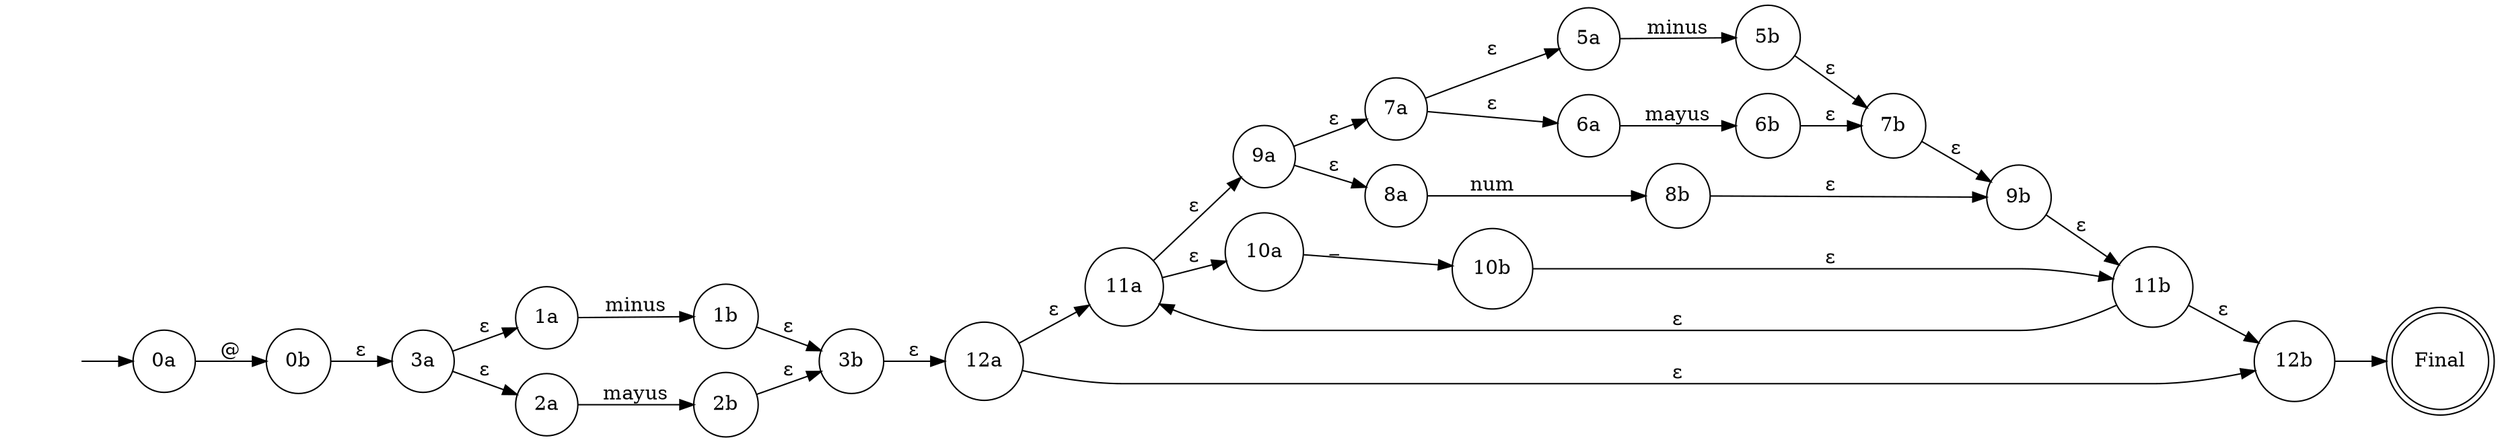 digraph G{
rankdir=LR
concentrate=true
nodoInicial [shape=none label=""]
nodoInicial->nodo0a [label=""]
nodo0a [shape=circle label="0a"]
nodo0b [shape=circle label="0b"]
nodo0a -> nodo0b[label="@"]
nodo1a [shape=circle label="1a"]
nodo1b [shape=circle label="1b"]
nodo1a -> nodo1b[label="minus"]
nodo2a [shape=circle label="2a"]
nodo2b [shape=circle label="2b"]
nodo2a -> nodo2b[label="mayus"]
nodo3a [shape=circle label="3a"]
nodo3b [shape=circle label="3b"]
nodo3a -> nodo1a[label="ε"]
nodo3a -> nodo2a[label="ε"]
nodo1b->nodo3b[label="ε"]
nodo2b->nodo3b[label="ε"]
nodo0b -> nodo3a[label="ε"]
nodo5a [shape=circle label="5a"]
nodo5b [shape=circle label="5b"]
nodo5a -> nodo5b[label="minus"]
nodo6a [shape=circle label="6a"]
nodo6b [shape=circle label="6b"]
nodo6a -> nodo6b[label="mayus"]
nodo7a [shape=circle label="7a"]
nodo7b [shape=circle label="7b"]
nodo7a -> nodo5a[label="ε"]
nodo7a -> nodo6a[label="ε"]
nodo5b->nodo7b[label="ε"]
nodo6b->nodo7b[label="ε"]
nodo8a [shape=circle label="8a"]
nodo8b [shape=circle label="8b"]
nodo8a -> nodo8b[label="num"]
nodo9a [shape=circle label="9a"]
nodo9b [shape=circle label="9b"]
nodo9a -> nodo7a[label="ε"]
nodo9a -> nodo8a[label="ε"]
nodo7b->nodo9b[label="ε"]
nodo8b->nodo9b[label="ε"]
nodo10a [shape=circle label="10a"]
nodo10b [shape=circle label="10b"]
nodo10a -> nodo10b[label="_"]
nodo11a [shape=circle label="11a"]
nodo11b [shape=circle label="11b"]
nodo11a -> nodo9a[label="ε"]
nodo11a -> nodo10a[label="ε"]
nodo9b->nodo11b[label="ε"]
nodo10b->nodo11b[label="ε"]
nodo12a [shape=circle label="12a"]
nodo12b [shape=circle label="12b"]
nodo12a -> nodo11a[label="ε"]
nodo11b->nodo12b[label="ε"]
nodo11b->nodo11a[label="ε"]
nodo12a ->nodo12b [label="ε"]
nodo3b -> nodo12a[label="ε"]
nodoFinal [shape=doublecircle label="Final"]
nodo12b->nodoFinal [label=""]

}
